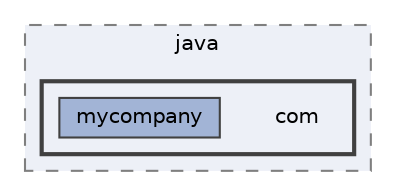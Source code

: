 digraph "src/test/java/com"
{
 // LATEX_PDF_SIZE
  bgcolor="transparent";
  edge [fontname=Helvetica,fontsize=10,labelfontname=Helvetica,labelfontsize=10];
  node [fontname=Helvetica,fontsize=10,shape=box,height=0.2,width=0.4];
  compound=true
  subgraph clusterdir_97debbc39e3b917fca663601bb2b0709 {
    graph [ bgcolor="#edf0f7", pencolor="grey50", label="java", fontname=Helvetica,fontsize=10 style="filled,dashed", URL="dir_97debbc39e3b917fca663601bb2b0709.html",tooltip=""]
  subgraph clusterdir_23faaf0c5c81a0660a411c4a306acbb5 {
    graph [ bgcolor="#edf0f7", pencolor="grey25", label="", fontname=Helvetica,fontsize=10 style="filled,bold", URL="dir_23faaf0c5c81a0660a411c4a306acbb5.html",tooltip=""]
    dir_23faaf0c5c81a0660a411c4a306acbb5 [shape=plaintext, label="com"];
  dir_1ccf0eaddc1351b8f07a704f36fed07e [label="mycompany", fillcolor="#a2b4d6", color="grey25", style="filled", URL="dir_1ccf0eaddc1351b8f07a704f36fed07e.html",tooltip=""];
  }
  }
}
